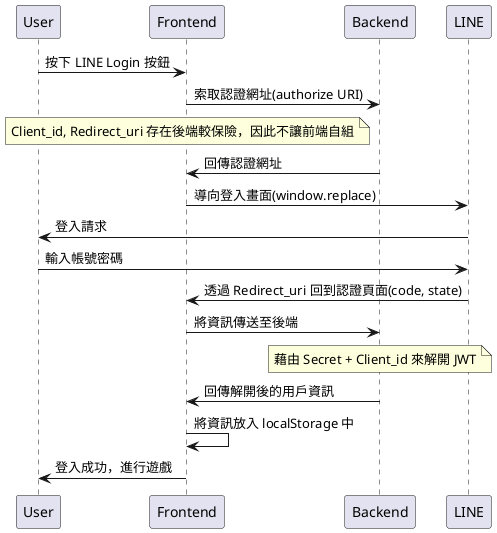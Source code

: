 @startuml
User->Frontend: 按下 LINE Login 按鈕
Frontend->Backend: 索取認證網址(authorize URI)
note over Frontend: Client_id, Redirect_uri 存在後端較保險，因此不讓前端自組
Backend->Frontend: 回傳認證網址
Frontend->LINE: 導向登入畫面(window.replace)
LINE->User: 登入請求
User->LINE: 輸入帳號密碼
LINE->Frontend: 透過 Redirect_uri 回到認證頁面(code, state)
Frontend->Backend: 將資訊傳送至後端
note over Backend: 藉由 Secret + Client_id 來解開 JWT
Backend->Frontend: 回傳解開後的用戶資訊
Frontend->Frontend: 將資訊放入 localStorage 中
Frontend->User: 登入成功，進行遊戲
@enduml
